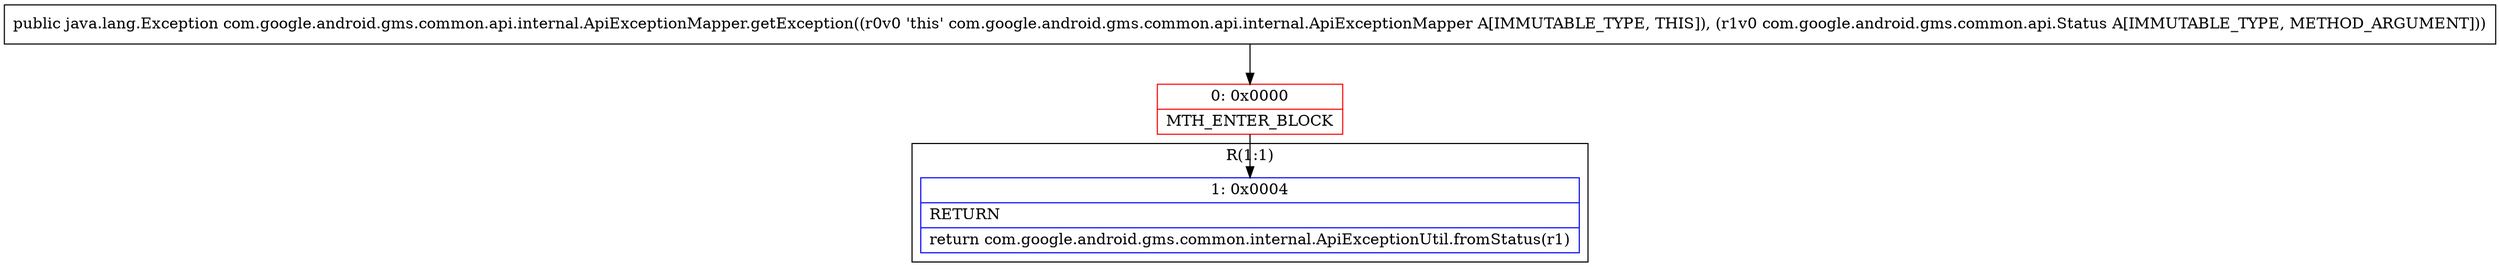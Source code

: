 digraph "CFG forcom.google.android.gms.common.api.internal.ApiExceptionMapper.getException(Lcom\/google\/android\/gms\/common\/api\/Status;)Ljava\/lang\/Exception;" {
subgraph cluster_Region_1747437189 {
label = "R(1:1)";
node [shape=record,color=blue];
Node_1 [shape=record,label="{1\:\ 0x0004|RETURN\l|return com.google.android.gms.common.internal.ApiExceptionUtil.fromStatus(r1)\l}"];
}
Node_0 [shape=record,color=red,label="{0\:\ 0x0000|MTH_ENTER_BLOCK\l}"];
MethodNode[shape=record,label="{public java.lang.Exception com.google.android.gms.common.api.internal.ApiExceptionMapper.getException((r0v0 'this' com.google.android.gms.common.api.internal.ApiExceptionMapper A[IMMUTABLE_TYPE, THIS]), (r1v0 com.google.android.gms.common.api.Status A[IMMUTABLE_TYPE, METHOD_ARGUMENT])) }"];
MethodNode -> Node_0;
Node_0 -> Node_1;
}

